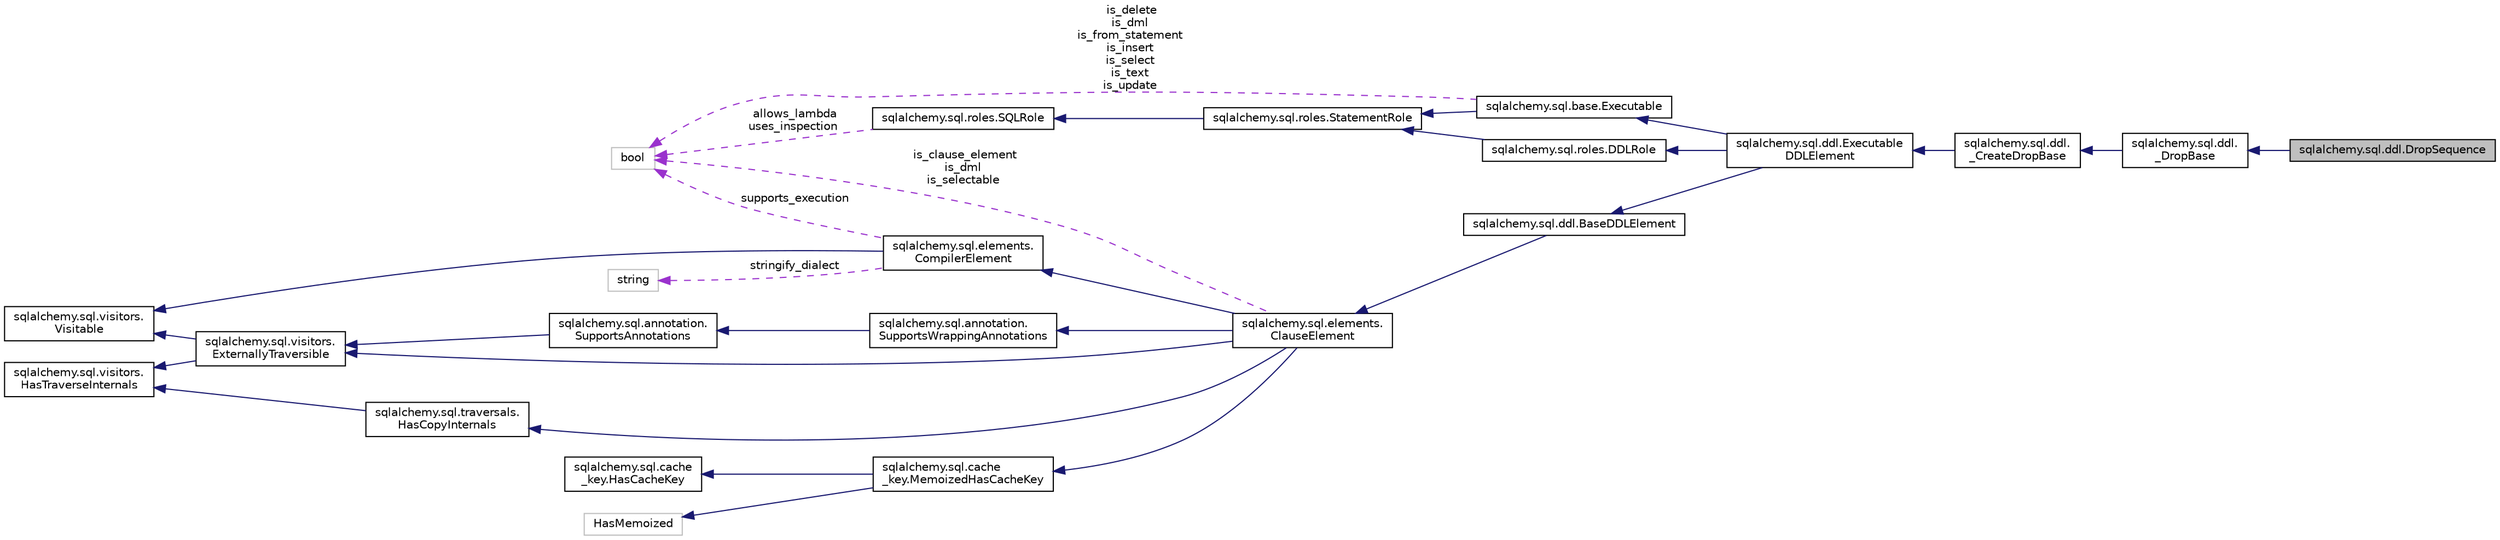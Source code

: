 digraph "sqlalchemy.sql.ddl.DropSequence"
{
 // LATEX_PDF_SIZE
  edge [fontname="Helvetica",fontsize="10",labelfontname="Helvetica",labelfontsize="10"];
  node [fontname="Helvetica",fontsize="10",shape=record];
  rankdir="LR";
  Node1 [label="sqlalchemy.sql.ddl.DropSequence",height=0.2,width=0.4,color="black", fillcolor="grey75", style="filled", fontcolor="black",tooltip=" "];
  Node2 -> Node1 [dir="back",color="midnightblue",fontsize="10",style="solid",fontname="Helvetica"];
  Node2 [label="sqlalchemy.sql.ddl.\l_DropBase",height=0.2,width=0.4,color="black", fillcolor="white", style="filled",URL="$classsqlalchemy_1_1sql_1_1ddl_1_1__DropBase.html",tooltip=" "];
  Node3 -> Node2 [dir="back",color="midnightblue",fontsize="10",style="solid",fontname="Helvetica"];
  Node3 [label="sqlalchemy.sql.ddl.\l_CreateDropBase",height=0.2,width=0.4,color="black", fillcolor="white", style="filled",URL="$classsqlalchemy_1_1sql_1_1ddl_1_1__CreateDropBase.html",tooltip=" "];
  Node4 -> Node3 [dir="back",color="midnightblue",fontsize="10",style="solid",fontname="Helvetica"];
  Node4 [label="sqlalchemy.sql.ddl.Executable\lDDLElement",height=0.2,width=0.4,color="black", fillcolor="white", style="filled",URL="$classsqlalchemy_1_1sql_1_1ddl_1_1ExecutableDDLElement.html",tooltip=" "];
  Node5 -> Node4 [dir="back",color="midnightblue",fontsize="10",style="solid",fontname="Helvetica"];
  Node5 [label="sqlalchemy.sql.roles.DDLRole",height=0.2,width=0.4,color="black", fillcolor="white", style="filled",URL="$classsqlalchemy_1_1sql_1_1roles_1_1DDLRole.html",tooltip=" "];
  Node6 -> Node5 [dir="back",color="midnightblue",fontsize="10",style="solid",fontname="Helvetica"];
  Node6 [label="sqlalchemy.sql.roles.StatementRole",height=0.2,width=0.4,color="black", fillcolor="white", style="filled",URL="$classsqlalchemy_1_1sql_1_1roles_1_1StatementRole.html",tooltip=" "];
  Node7 -> Node6 [dir="back",color="midnightblue",fontsize="10",style="solid",fontname="Helvetica"];
  Node7 [label="sqlalchemy.sql.roles.SQLRole",height=0.2,width=0.4,color="black", fillcolor="white", style="filled",URL="$classsqlalchemy_1_1sql_1_1roles_1_1SQLRole.html",tooltip=" "];
  Node8 -> Node7 [dir="back",color="darkorchid3",fontsize="10",style="dashed",label=" allows_lambda\nuses_inspection" ,fontname="Helvetica"];
  Node8 [label="bool",height=0.2,width=0.4,color="grey75", fillcolor="white", style="filled",tooltip=" "];
  Node9 -> Node4 [dir="back",color="midnightblue",fontsize="10",style="solid",fontname="Helvetica"];
  Node9 [label="sqlalchemy.sql.base.Executable",height=0.2,width=0.4,color="black", fillcolor="white", style="filled",URL="$classsqlalchemy_1_1sql_1_1base_1_1Executable.html",tooltip=" "];
  Node6 -> Node9 [dir="back",color="midnightblue",fontsize="10",style="solid",fontname="Helvetica"];
  Node8 -> Node9 [dir="back",color="darkorchid3",fontsize="10",style="dashed",label=" is_delete\nis_dml\nis_from_statement\nis_insert\nis_select\nis_text\nis_update" ,fontname="Helvetica"];
  Node10 -> Node4 [dir="back",color="midnightblue",fontsize="10",style="solid",fontname="Helvetica"];
  Node10 [label="sqlalchemy.sql.ddl.BaseDDLElement",height=0.2,width=0.4,color="black", fillcolor="white", style="filled",URL="$classsqlalchemy_1_1sql_1_1ddl_1_1BaseDDLElement.html",tooltip=" "];
  Node11 -> Node10 [dir="back",color="midnightblue",fontsize="10",style="solid",fontname="Helvetica"];
  Node11 [label="sqlalchemy.sql.elements.\lClauseElement",height=0.2,width=0.4,color="black", fillcolor="white", style="filled",URL="$classsqlalchemy_1_1sql_1_1elements_1_1ClauseElement.html",tooltip=" "];
  Node12 -> Node11 [dir="back",color="midnightblue",fontsize="10",style="solid",fontname="Helvetica"];
  Node12 [label="sqlalchemy.sql.annotation.\lSupportsWrappingAnnotations",height=0.2,width=0.4,color="black", fillcolor="white", style="filled",URL="$classsqlalchemy_1_1sql_1_1annotation_1_1SupportsWrappingAnnotations.html",tooltip=" "];
  Node13 -> Node12 [dir="back",color="midnightblue",fontsize="10",style="solid",fontname="Helvetica"];
  Node13 [label="sqlalchemy.sql.annotation.\lSupportsAnnotations",height=0.2,width=0.4,color="black", fillcolor="white", style="filled",URL="$classsqlalchemy_1_1sql_1_1annotation_1_1SupportsAnnotations.html",tooltip=" "];
  Node14 -> Node13 [dir="back",color="midnightblue",fontsize="10",style="solid",fontname="Helvetica"];
  Node14 [label="sqlalchemy.sql.visitors.\lExternallyTraversible",height=0.2,width=0.4,color="black", fillcolor="white", style="filled",URL="$classsqlalchemy_1_1sql_1_1visitors_1_1ExternallyTraversible.html",tooltip=" "];
  Node15 -> Node14 [dir="back",color="midnightblue",fontsize="10",style="solid",fontname="Helvetica"];
  Node15 [label="sqlalchemy.sql.visitors.\lHasTraverseInternals",height=0.2,width=0.4,color="black", fillcolor="white", style="filled",URL="$classsqlalchemy_1_1sql_1_1visitors_1_1HasTraverseInternals.html",tooltip=" "];
  Node16 -> Node14 [dir="back",color="midnightblue",fontsize="10",style="solid",fontname="Helvetica"];
  Node16 [label="sqlalchemy.sql.visitors.\lVisitable",height=0.2,width=0.4,color="black", fillcolor="white", style="filled",URL="$classsqlalchemy_1_1sql_1_1visitors_1_1Visitable.html",tooltip=" "];
  Node17 -> Node11 [dir="back",color="midnightblue",fontsize="10",style="solid",fontname="Helvetica"];
  Node17 [label="sqlalchemy.sql.cache\l_key.MemoizedHasCacheKey",height=0.2,width=0.4,color="black", fillcolor="white", style="filled",URL="$classsqlalchemy_1_1sql_1_1cache__key_1_1MemoizedHasCacheKey.html",tooltip=" "];
  Node18 -> Node17 [dir="back",color="midnightblue",fontsize="10",style="solid",fontname="Helvetica"];
  Node18 [label="sqlalchemy.sql.cache\l_key.HasCacheKey",height=0.2,width=0.4,color="black", fillcolor="white", style="filled",URL="$classsqlalchemy_1_1sql_1_1cache__key_1_1HasCacheKey.html",tooltip=" "];
  Node19 -> Node17 [dir="back",color="midnightblue",fontsize="10",style="solid",fontname="Helvetica"];
  Node19 [label="HasMemoized",height=0.2,width=0.4,color="grey75", fillcolor="white", style="filled",tooltip=" "];
  Node20 -> Node11 [dir="back",color="midnightblue",fontsize="10",style="solid",fontname="Helvetica"];
  Node20 [label="sqlalchemy.sql.traversals.\lHasCopyInternals",height=0.2,width=0.4,color="black", fillcolor="white", style="filled",URL="$classsqlalchemy_1_1sql_1_1traversals_1_1HasCopyInternals.html",tooltip=" "];
  Node15 -> Node20 [dir="back",color="midnightblue",fontsize="10",style="solid",fontname="Helvetica"];
  Node14 -> Node11 [dir="back",color="midnightblue",fontsize="10",style="solid",fontname="Helvetica"];
  Node21 -> Node11 [dir="back",color="midnightblue",fontsize="10",style="solid",fontname="Helvetica"];
  Node21 [label="sqlalchemy.sql.elements.\lCompilerElement",height=0.2,width=0.4,color="black", fillcolor="white", style="filled",URL="$classsqlalchemy_1_1sql_1_1elements_1_1CompilerElement.html",tooltip=" "];
  Node16 -> Node21 [dir="back",color="midnightblue",fontsize="10",style="solid",fontname="Helvetica"];
  Node8 -> Node21 [dir="back",color="darkorchid3",fontsize="10",style="dashed",label=" supports_execution" ,fontname="Helvetica"];
  Node22 -> Node21 [dir="back",color="darkorchid3",fontsize="10",style="dashed",label=" stringify_dialect" ,fontname="Helvetica"];
  Node22 [label="string",height=0.2,width=0.4,color="grey75", fillcolor="white", style="filled",tooltip=" "];
  Node8 -> Node11 [dir="back",color="darkorchid3",fontsize="10",style="dashed",label=" is_clause_element\nis_dml\nis_selectable" ,fontname="Helvetica"];
}
